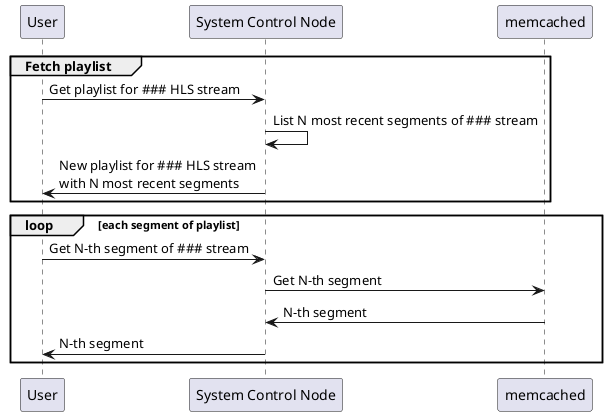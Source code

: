 @startuml

group Fetch playlist
"User" -> "System Control Node": Get playlist for ### HLS stream

"System Control Node" -> "System Control Node": List N most recent segments of ### stream

"System Control Node" -> "User": New playlist for ### HLS stream\nwith N most recent segments
end

loop each segment of playlist
"User" -> "System Control Node": Get N-th segment of ### stream

"System Control Node" -> "memcached": Get N-th segment

"memcached" -> "System Control Node": N-th segment

"System Control Node" -> "User": N-th segment
end

@enduml
